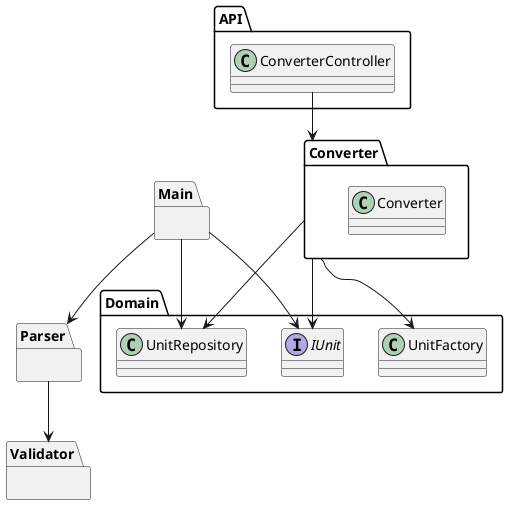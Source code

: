 @startuml uml-module-diagram
package "API" {
  class ConverterController
}
package "Main" {}
package "Converter" {
  class Converter
}
package "Parser" {}
package "Validator" {}
package "Domain" {
  interface IUnit
  class UnitFactory

  class UnitRepository
}


ConverterController --> Converter
Converter --> IUnit
Converter --> UnitFactory
Converter --> UnitRepository

Main --> IUnit
Main --> Parser
Main --> UnitRepository
Parser --> Validator

@enduml
